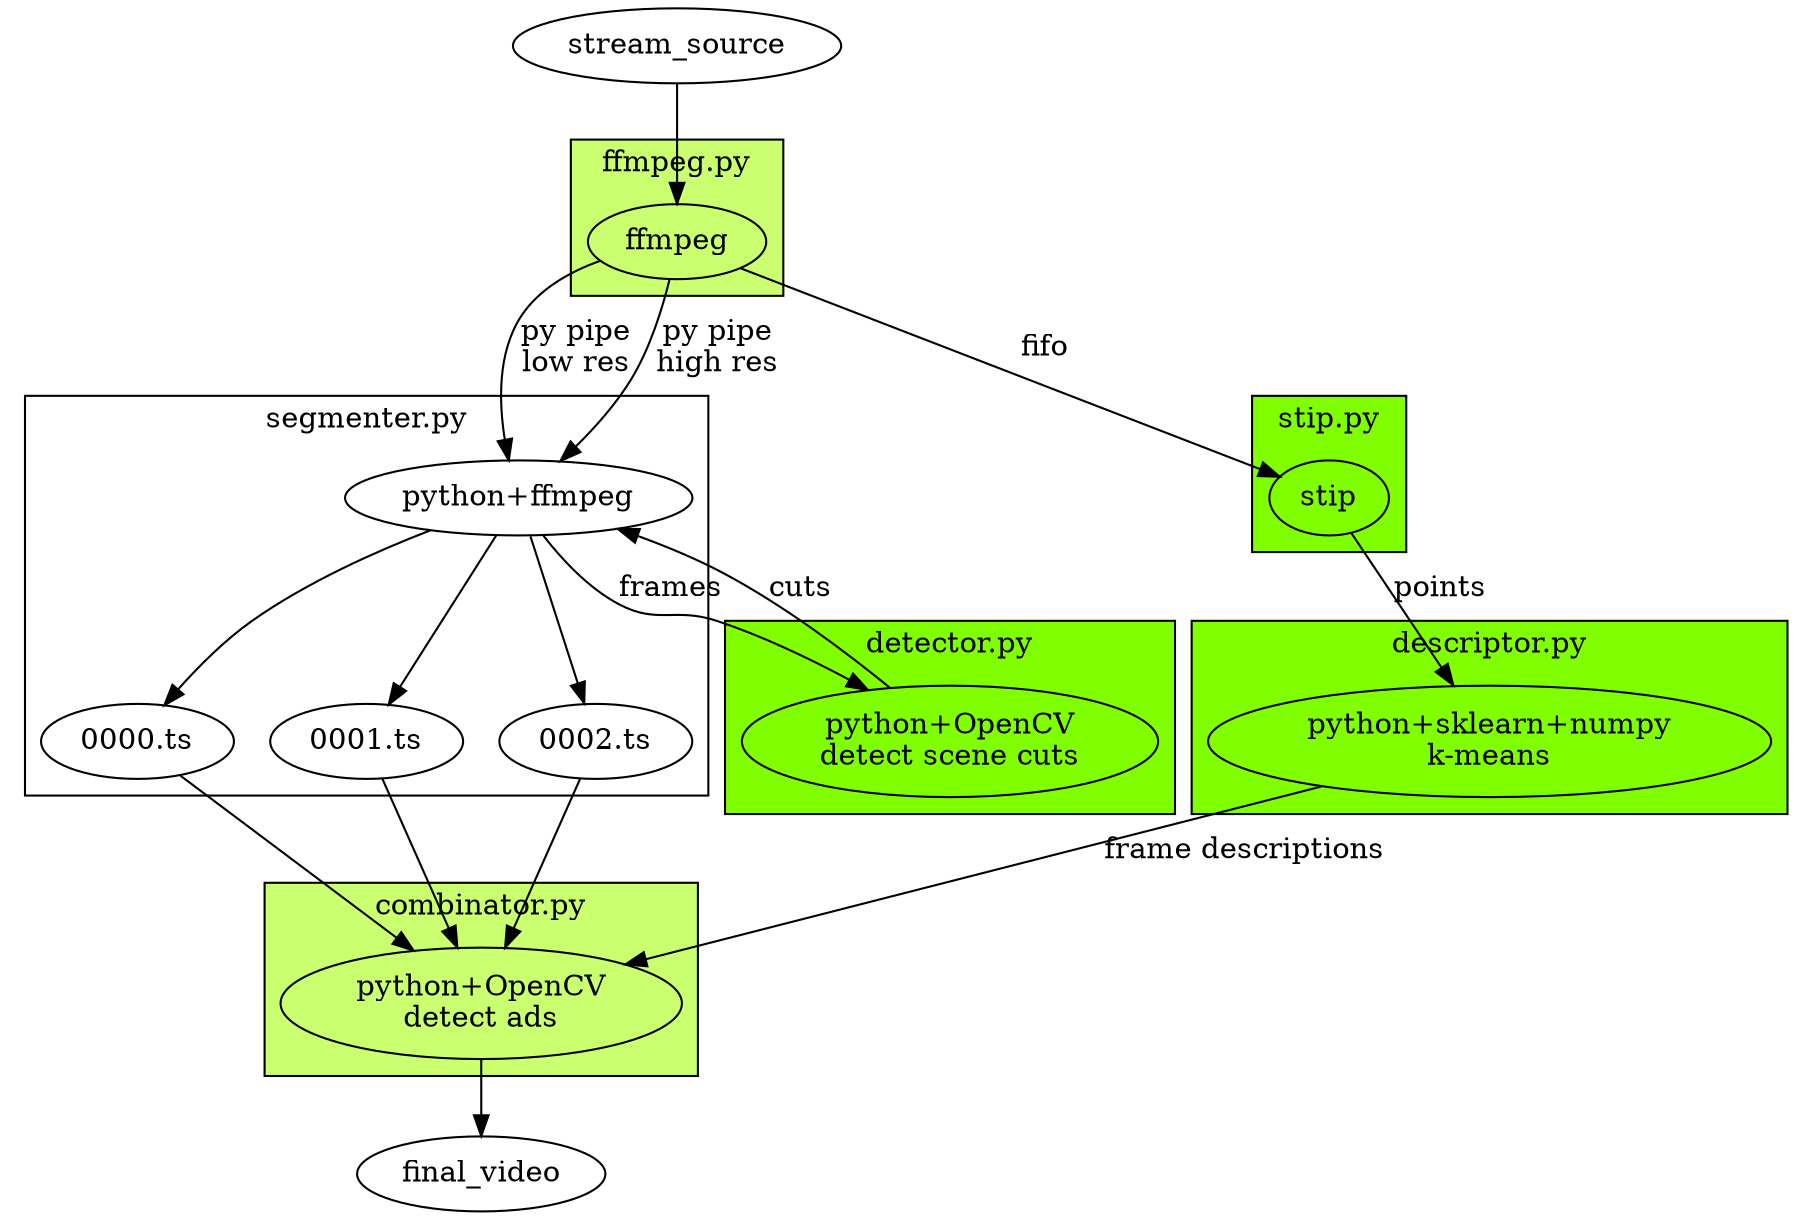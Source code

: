 digraph G {
	subgraph cluster_0 {
		a0[label="ffmpeg"];
		label = "ffmpeg.py";
		bgcolor = "darkolivegreen1";
	}
	subgraph cluster_1 {
		b0[label="stip"];
		label = "stip.py";
		bgcolor = "chartreuse";
	}
	subgraph cluster_2 {
		c0[label="python+sklearn+numpy\nk-means"];
		label = "descriptor.py";
		bgcolor = "chartreuse";
	}
	subgraph cluster_3 {
		d0[label="python+ffmpeg\n"];
		d1[label="0002.ts"];
		d2[label="0000.ts"];
		d3[label="0001.ts"];
		d0 -> d1;
		d0 -> d2;
		d0 -> d3;
		label = "segmenter.py";
	}
	subgraph cluster_4 {
		e0[label="python+OpenCV\ndetect ads"];
		label = "combinator.py";
		bgcolor = "darkolivegreen1";
	}
	subgraph cluster_5 {
		f0[label="python+OpenCV\ndetect scene cuts"];
		label = "detector.py";
		bgcolor = "chartreuse";
	}
	stream_source -> a0;
	a0 -> b0[label="fifo"];
	b0 -> c0[label="points"];
	a0 -> d0[label="py pipe\nlow res"];
	a0 -> d0[label="py pipe\nhigh res"];
	d1 -> e0;
	d2 -> e0;
	d3 -> e0;
	c0 -> e0[label="frame descriptions"];
	e0 -> final_video;
	d0 -> f0[label="frames"];
	f0 -> d0[label="cuts"];
}